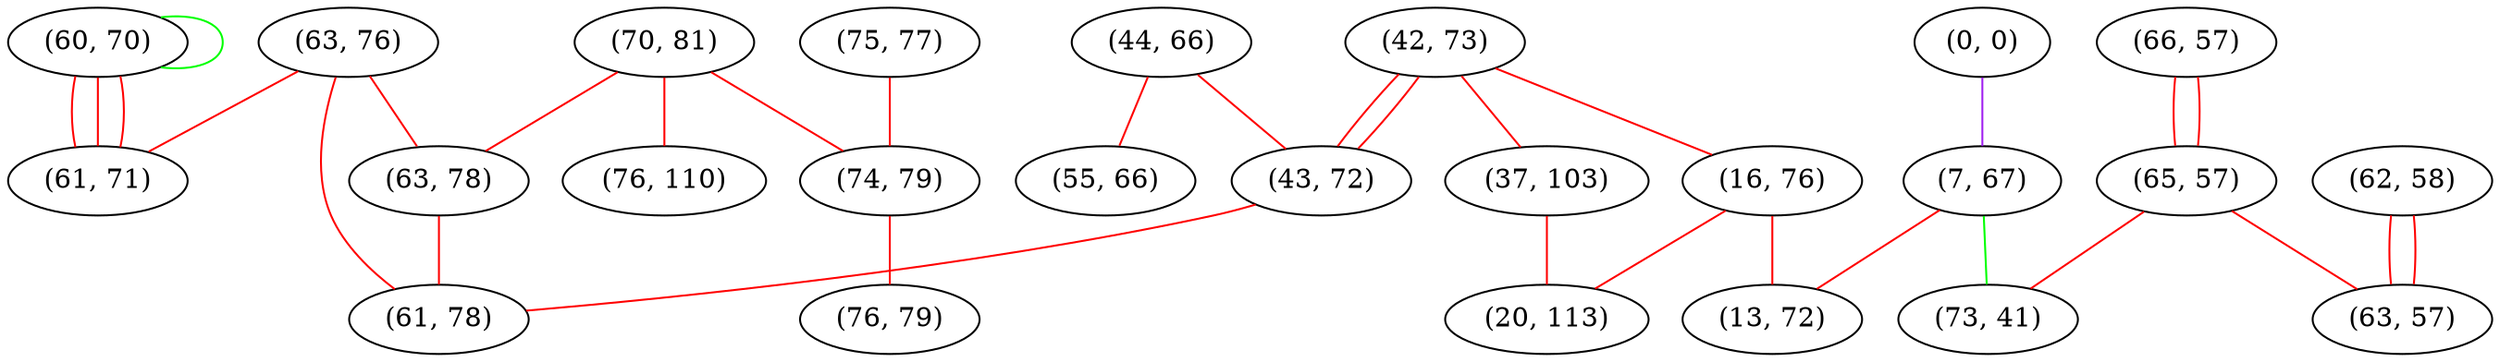 graph "" {
"(44, 66)";
"(55, 66)";
"(63, 76)";
"(0, 0)";
"(66, 57)";
"(70, 81)";
"(60, 70)";
"(42, 73)";
"(16, 76)";
"(61, 71)";
"(75, 77)";
"(7, 67)";
"(62, 58)";
"(65, 57)";
"(43, 72)";
"(63, 78)";
"(73, 41)";
"(13, 72)";
"(61, 78)";
"(74, 79)";
"(76, 79)";
"(76, 110)";
"(37, 103)";
"(63, 57)";
"(20, 113)";
"(44, 66)" -- "(43, 72)"  [color=red, key=0, weight=1];
"(44, 66)" -- "(55, 66)"  [color=red, key=0, weight=1];
"(63, 76)" -- "(61, 78)"  [color=red, key=0, weight=1];
"(63, 76)" -- "(63, 78)"  [color=red, key=0, weight=1];
"(63, 76)" -- "(61, 71)"  [color=red, key=0, weight=1];
"(0, 0)" -- "(7, 67)"  [color=purple, key=0, weight=4];
"(66, 57)" -- "(65, 57)"  [color=red, key=0, weight=1];
"(66, 57)" -- "(65, 57)"  [color=red, key=1, weight=1];
"(70, 81)" -- "(74, 79)"  [color=red, key=0, weight=1];
"(70, 81)" -- "(63, 78)"  [color=red, key=0, weight=1];
"(70, 81)" -- "(76, 110)"  [color=red, key=0, weight=1];
"(60, 70)" -- "(61, 71)"  [color=red, key=0, weight=1];
"(60, 70)" -- "(61, 71)"  [color=red, key=1, weight=1];
"(60, 70)" -- "(61, 71)"  [color=red, key=2, weight=1];
"(60, 70)" -- "(60, 70)"  [color=green, key=0, weight=2];
"(42, 73)" -- "(43, 72)"  [color=red, key=0, weight=1];
"(42, 73)" -- "(43, 72)"  [color=red, key=1, weight=1];
"(42, 73)" -- "(37, 103)"  [color=red, key=0, weight=1];
"(42, 73)" -- "(16, 76)"  [color=red, key=0, weight=1];
"(16, 76)" -- "(20, 113)"  [color=red, key=0, weight=1];
"(16, 76)" -- "(13, 72)"  [color=red, key=0, weight=1];
"(75, 77)" -- "(74, 79)"  [color=red, key=0, weight=1];
"(7, 67)" -- "(73, 41)"  [color=green, key=0, weight=2];
"(7, 67)" -- "(13, 72)"  [color=red, key=0, weight=1];
"(62, 58)" -- "(63, 57)"  [color=red, key=0, weight=1];
"(62, 58)" -- "(63, 57)"  [color=red, key=1, weight=1];
"(65, 57)" -- "(73, 41)"  [color=red, key=0, weight=1];
"(65, 57)" -- "(63, 57)"  [color=red, key=0, weight=1];
"(43, 72)" -- "(61, 78)"  [color=red, key=0, weight=1];
"(63, 78)" -- "(61, 78)"  [color=red, key=0, weight=1];
"(74, 79)" -- "(76, 79)"  [color=red, key=0, weight=1];
"(37, 103)" -- "(20, 113)"  [color=red, key=0, weight=1];
}

